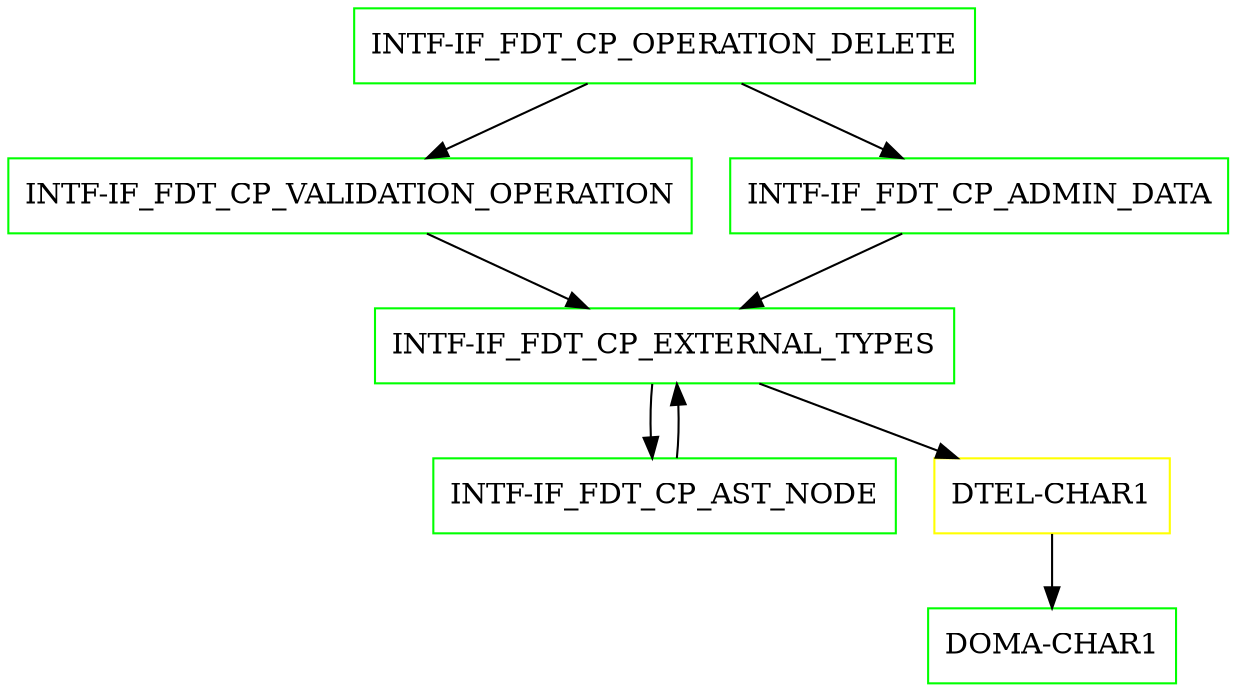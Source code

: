 digraph G {
  "INTF-IF_FDT_CP_OPERATION_DELETE" [shape=box,color=green];
  "INTF-IF_FDT_CP_VALIDATION_OPERATION" [shape=box,color=green,URL="./INTF_IF_FDT_CP_VALIDATION_OPERATION.html"];
  "INTF-IF_FDT_CP_EXTERNAL_TYPES" [shape=box,color=green,URL="./INTF_IF_FDT_CP_EXTERNAL_TYPES.html"];
  "INTF-IF_FDT_CP_AST_NODE" [shape=box,color=green,URL="./INTF_IF_FDT_CP_AST_NODE.html"];
  "DTEL-CHAR1" [shape=box,color=yellow,URL="./DTEL_CHAR1.html"];
  "DOMA-CHAR1" [shape=box,color=green,URL="./DOMA_CHAR1.html"];
  "INTF-IF_FDT_CP_ADMIN_DATA" [shape=box,color=green,URL="./INTF_IF_FDT_CP_ADMIN_DATA.html"];
  "INTF-IF_FDT_CP_OPERATION_DELETE" -> "INTF-IF_FDT_CP_ADMIN_DATA";
  "INTF-IF_FDT_CP_OPERATION_DELETE" -> "INTF-IF_FDT_CP_VALIDATION_OPERATION";
  "INTF-IF_FDT_CP_VALIDATION_OPERATION" -> "INTF-IF_FDT_CP_EXTERNAL_TYPES";
  "INTF-IF_FDT_CP_EXTERNAL_TYPES" -> "DTEL-CHAR1";
  "INTF-IF_FDT_CP_EXTERNAL_TYPES" -> "INTF-IF_FDT_CP_AST_NODE";
  "INTF-IF_FDT_CP_AST_NODE" -> "INTF-IF_FDT_CP_EXTERNAL_TYPES";
  "DTEL-CHAR1" -> "DOMA-CHAR1";
  "INTF-IF_FDT_CP_ADMIN_DATA" -> "INTF-IF_FDT_CP_EXTERNAL_TYPES";
}
